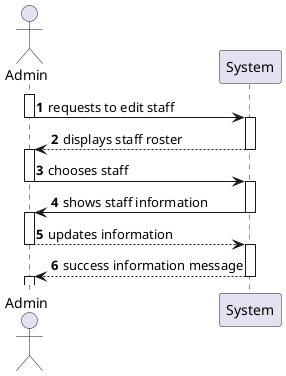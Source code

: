 @startuml
'https://plantuml.com/sequence-diagram

autonumber

Actor Admin
Participant System

activate Admin

Admin -> System : requests to edit staff
deactivate Admin
activate System

System --> Admin : displays staff roster
deactivate System
activate Admin

Admin -> System : chooses staff
deactivate Admin
activate System

System -> Admin : shows staff information
deactivate System
activate Admin

Admin --> System : updates information
deactivate Admin
activate System

System --> Admin : success information message
deactivate System
activate Admin

@enduml